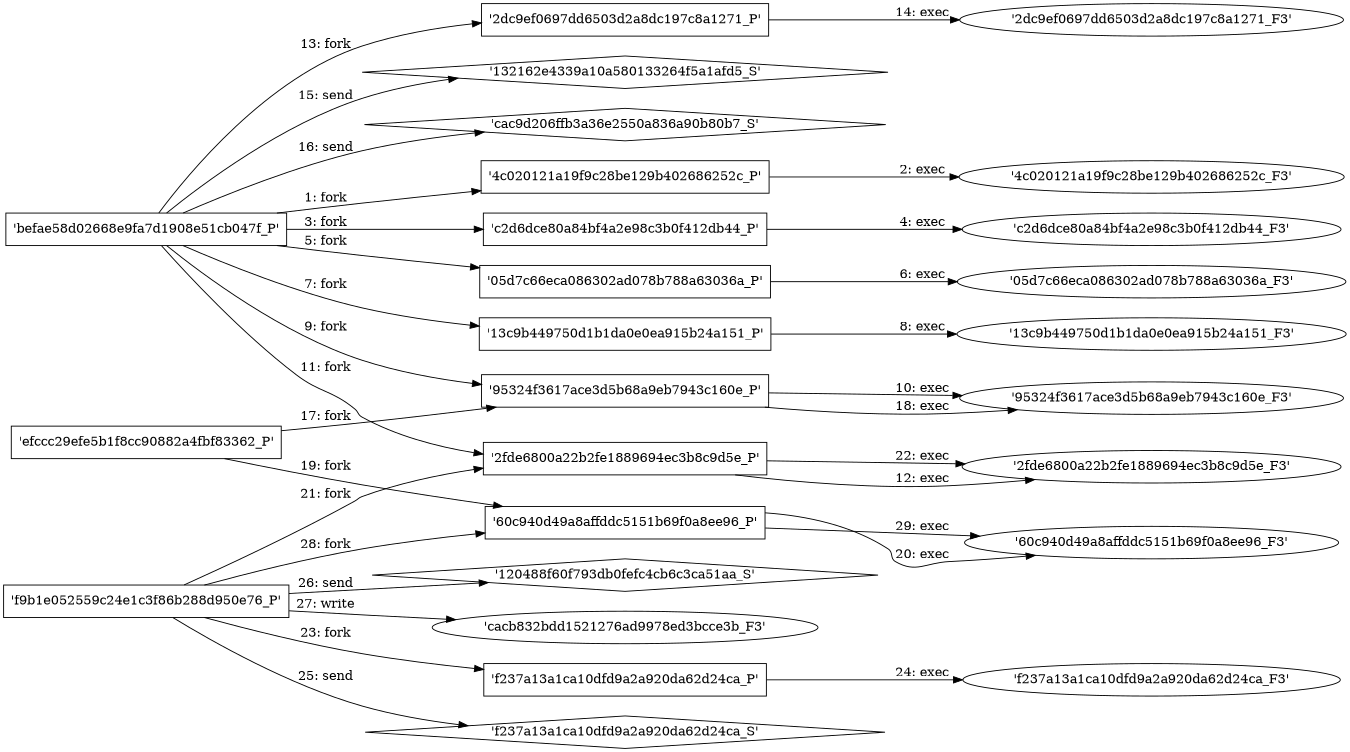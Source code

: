 digraph "D:\Learning\Paper\apt\基于CTI的攻击预警\Dataset\攻击图\ASGfromALLCTI\Threat Source newsletter (June 6).dot" {
rankdir="LR"
size="9"
fixedsize="false"
splines="true"
nodesep=0.3
ranksep=0
fontsize=10
overlap="scalexy"
engine= "neato"
	"'befae58d02668e9fa7d1908e51cb047f_P'" [node_type=Process shape=box]
	"'4c020121a19f9c28be129b402686252c_P'" [node_type=Process shape=box]
	"'befae58d02668e9fa7d1908e51cb047f_P'" -> "'4c020121a19f9c28be129b402686252c_P'" [label="1: fork"]
	"'4c020121a19f9c28be129b402686252c_P'" [node_type=Process shape=box]
	"'4c020121a19f9c28be129b402686252c_F3'" [node_type=File shape=ellipse]
	"'4c020121a19f9c28be129b402686252c_P'" -> "'4c020121a19f9c28be129b402686252c_F3'" [label="2: exec"]
	"'befae58d02668e9fa7d1908e51cb047f_P'" [node_type=Process shape=box]
	"'c2d6dce80a84bf4a2e98c3b0f412db44_P'" [node_type=Process shape=box]
	"'befae58d02668e9fa7d1908e51cb047f_P'" -> "'c2d6dce80a84bf4a2e98c3b0f412db44_P'" [label="3: fork"]
	"'c2d6dce80a84bf4a2e98c3b0f412db44_P'" [node_type=Process shape=box]
	"'c2d6dce80a84bf4a2e98c3b0f412db44_F3'" [node_type=File shape=ellipse]
	"'c2d6dce80a84bf4a2e98c3b0f412db44_P'" -> "'c2d6dce80a84bf4a2e98c3b0f412db44_F3'" [label="4: exec"]
	"'befae58d02668e9fa7d1908e51cb047f_P'" [node_type=Process shape=box]
	"'05d7c66eca086302ad078b788a63036a_P'" [node_type=Process shape=box]
	"'befae58d02668e9fa7d1908e51cb047f_P'" -> "'05d7c66eca086302ad078b788a63036a_P'" [label="5: fork"]
	"'05d7c66eca086302ad078b788a63036a_P'" [node_type=Process shape=box]
	"'05d7c66eca086302ad078b788a63036a_F3'" [node_type=File shape=ellipse]
	"'05d7c66eca086302ad078b788a63036a_P'" -> "'05d7c66eca086302ad078b788a63036a_F3'" [label="6: exec"]
	"'befae58d02668e9fa7d1908e51cb047f_P'" [node_type=Process shape=box]
	"'13c9b449750d1b1da0e0ea915b24a151_P'" [node_type=Process shape=box]
	"'befae58d02668e9fa7d1908e51cb047f_P'" -> "'13c9b449750d1b1da0e0ea915b24a151_P'" [label="7: fork"]
	"'13c9b449750d1b1da0e0ea915b24a151_P'" [node_type=Process shape=box]
	"'13c9b449750d1b1da0e0ea915b24a151_F3'" [node_type=File shape=ellipse]
	"'13c9b449750d1b1da0e0ea915b24a151_P'" -> "'13c9b449750d1b1da0e0ea915b24a151_F3'" [label="8: exec"]
	"'befae58d02668e9fa7d1908e51cb047f_P'" [node_type=Process shape=box]
	"'95324f3617ace3d5b68a9eb7943c160e_P'" [node_type=Process shape=box]
	"'befae58d02668e9fa7d1908e51cb047f_P'" -> "'95324f3617ace3d5b68a9eb7943c160e_P'" [label="9: fork"]
	"'95324f3617ace3d5b68a9eb7943c160e_P'" [node_type=Process shape=box]
	"'95324f3617ace3d5b68a9eb7943c160e_F3'" [node_type=File shape=ellipse]
	"'95324f3617ace3d5b68a9eb7943c160e_P'" -> "'95324f3617ace3d5b68a9eb7943c160e_F3'" [label="10: exec"]
	"'befae58d02668e9fa7d1908e51cb047f_P'" [node_type=Process shape=box]
	"'2fde6800a22b2fe1889694ec3b8c9d5e_P'" [node_type=Process shape=box]
	"'befae58d02668e9fa7d1908e51cb047f_P'" -> "'2fde6800a22b2fe1889694ec3b8c9d5e_P'" [label="11: fork"]
	"'2fde6800a22b2fe1889694ec3b8c9d5e_P'" [node_type=Process shape=box]
	"'2fde6800a22b2fe1889694ec3b8c9d5e_F3'" [node_type=File shape=ellipse]
	"'2fde6800a22b2fe1889694ec3b8c9d5e_P'" -> "'2fde6800a22b2fe1889694ec3b8c9d5e_F3'" [label="12: exec"]
	"'befae58d02668e9fa7d1908e51cb047f_P'" [node_type=Process shape=box]
	"'2dc9ef0697dd6503d2a8dc197c8a1271_P'" [node_type=Process shape=box]
	"'befae58d02668e9fa7d1908e51cb047f_P'" -> "'2dc9ef0697dd6503d2a8dc197c8a1271_P'" [label="13: fork"]
	"'2dc9ef0697dd6503d2a8dc197c8a1271_P'" [node_type=Process shape=box]
	"'2dc9ef0697dd6503d2a8dc197c8a1271_F3'" [node_type=File shape=ellipse]
	"'2dc9ef0697dd6503d2a8dc197c8a1271_P'" -> "'2dc9ef0697dd6503d2a8dc197c8a1271_F3'" [label="14: exec"]
	"'132162e4339a10a580133264f5a1afd5_S'" [node_type=Socket shape=diamond]
	"'befae58d02668e9fa7d1908e51cb047f_P'" [node_type=Process shape=box]
	"'befae58d02668e9fa7d1908e51cb047f_P'" -> "'132162e4339a10a580133264f5a1afd5_S'" [label="15: send"]
	"'cac9d206ffb3a36e2550a836a90b80b7_S'" [node_type=Socket shape=diamond]
	"'befae58d02668e9fa7d1908e51cb047f_P'" [node_type=Process shape=box]
	"'befae58d02668e9fa7d1908e51cb047f_P'" -> "'cac9d206ffb3a36e2550a836a90b80b7_S'" [label="16: send"]
	"'efccc29efe5b1f8cc90882a4fbf83362_P'" [node_type=Process shape=box]
	"'95324f3617ace3d5b68a9eb7943c160e_P'" [node_type=Process shape=box]
	"'efccc29efe5b1f8cc90882a4fbf83362_P'" -> "'95324f3617ace3d5b68a9eb7943c160e_P'" [label="17: fork"]
	"'95324f3617ace3d5b68a9eb7943c160e_P'" [node_type=Process shape=box]
	"'95324f3617ace3d5b68a9eb7943c160e_F3'" [node_type=File shape=ellipse]
	"'95324f3617ace3d5b68a9eb7943c160e_P'" -> "'95324f3617ace3d5b68a9eb7943c160e_F3'" [label="18: exec"]
	"'efccc29efe5b1f8cc90882a4fbf83362_P'" [node_type=Process shape=box]
	"'60c940d49a8affddc5151b69f0a8ee96_P'" [node_type=Process shape=box]
	"'efccc29efe5b1f8cc90882a4fbf83362_P'" -> "'60c940d49a8affddc5151b69f0a8ee96_P'" [label="19: fork"]
	"'60c940d49a8affddc5151b69f0a8ee96_P'" [node_type=Process shape=box]
	"'60c940d49a8affddc5151b69f0a8ee96_F3'" [node_type=File shape=ellipse]
	"'60c940d49a8affddc5151b69f0a8ee96_P'" -> "'60c940d49a8affddc5151b69f0a8ee96_F3'" [label="20: exec"]
	"'f9b1e052559c24e1c3f86b288d950e76_P'" [node_type=Process shape=box]
	"'2fde6800a22b2fe1889694ec3b8c9d5e_P'" [node_type=Process shape=box]
	"'f9b1e052559c24e1c3f86b288d950e76_P'" -> "'2fde6800a22b2fe1889694ec3b8c9d5e_P'" [label="21: fork"]
	"'2fde6800a22b2fe1889694ec3b8c9d5e_P'" [node_type=Process shape=box]
	"'2fde6800a22b2fe1889694ec3b8c9d5e_F3'" [node_type=File shape=ellipse]
	"'2fde6800a22b2fe1889694ec3b8c9d5e_P'" -> "'2fde6800a22b2fe1889694ec3b8c9d5e_F3'" [label="22: exec"]
	"'f9b1e052559c24e1c3f86b288d950e76_P'" [node_type=Process shape=box]
	"'f237a13a1ca10dfd9a2a920da62d24ca_P'" [node_type=Process shape=box]
	"'f9b1e052559c24e1c3f86b288d950e76_P'" -> "'f237a13a1ca10dfd9a2a920da62d24ca_P'" [label="23: fork"]
	"'f237a13a1ca10dfd9a2a920da62d24ca_P'" [node_type=Process shape=box]
	"'f237a13a1ca10dfd9a2a920da62d24ca_F3'" [node_type=File shape=ellipse]
	"'f237a13a1ca10dfd9a2a920da62d24ca_P'" -> "'f237a13a1ca10dfd9a2a920da62d24ca_F3'" [label="24: exec"]
	"'f237a13a1ca10dfd9a2a920da62d24ca_S'" [node_type=Socket shape=diamond]
	"'f9b1e052559c24e1c3f86b288d950e76_P'" [node_type=Process shape=box]
	"'f9b1e052559c24e1c3f86b288d950e76_P'" -> "'f237a13a1ca10dfd9a2a920da62d24ca_S'" [label="25: send"]
	"'120488f60f793db0fefc4cb6c3ca51aa_S'" [node_type=Socket shape=diamond]
	"'f9b1e052559c24e1c3f86b288d950e76_P'" [node_type=Process shape=box]
	"'f9b1e052559c24e1c3f86b288d950e76_P'" -> "'120488f60f793db0fefc4cb6c3ca51aa_S'" [label="26: send"]
	"'cacb832bdd1521276ad9978ed3bcce3b_F3'" [node_type=file shape=ellipse]
	"'f9b1e052559c24e1c3f86b288d950e76_P'" [node_type=Process shape=box]
	"'f9b1e052559c24e1c3f86b288d950e76_P'" -> "'cacb832bdd1521276ad9978ed3bcce3b_F3'" [label="27: write"]
	"'f9b1e052559c24e1c3f86b288d950e76_P'" [node_type=Process shape=box]
	"'60c940d49a8affddc5151b69f0a8ee96_P'" [node_type=Process shape=box]
	"'f9b1e052559c24e1c3f86b288d950e76_P'" -> "'60c940d49a8affddc5151b69f0a8ee96_P'" [label="28: fork"]
	"'60c940d49a8affddc5151b69f0a8ee96_P'" [node_type=Process shape=box]
	"'60c940d49a8affddc5151b69f0a8ee96_F3'" [node_type=File shape=ellipse]
	"'60c940d49a8affddc5151b69f0a8ee96_P'" -> "'60c940d49a8affddc5151b69f0a8ee96_F3'" [label="29: exec"]
}
